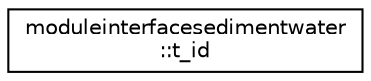 digraph "Graphical Class Hierarchy"
{
 // LATEX_PDF_SIZE
  edge [fontname="Helvetica",fontsize="10",labelfontname="Helvetica",labelfontsize="10"];
  node [fontname="Helvetica",fontsize="10",shape=record];
  rankdir="LR";
  Node0 [label="moduleinterfacesedimentwater\l::t_id",height=0.2,width=0.4,color="black", fillcolor="white", style="filled",URL="$structmoduleinterfacesedimentwater_1_1t__id.html",tooltip=" "];
}
